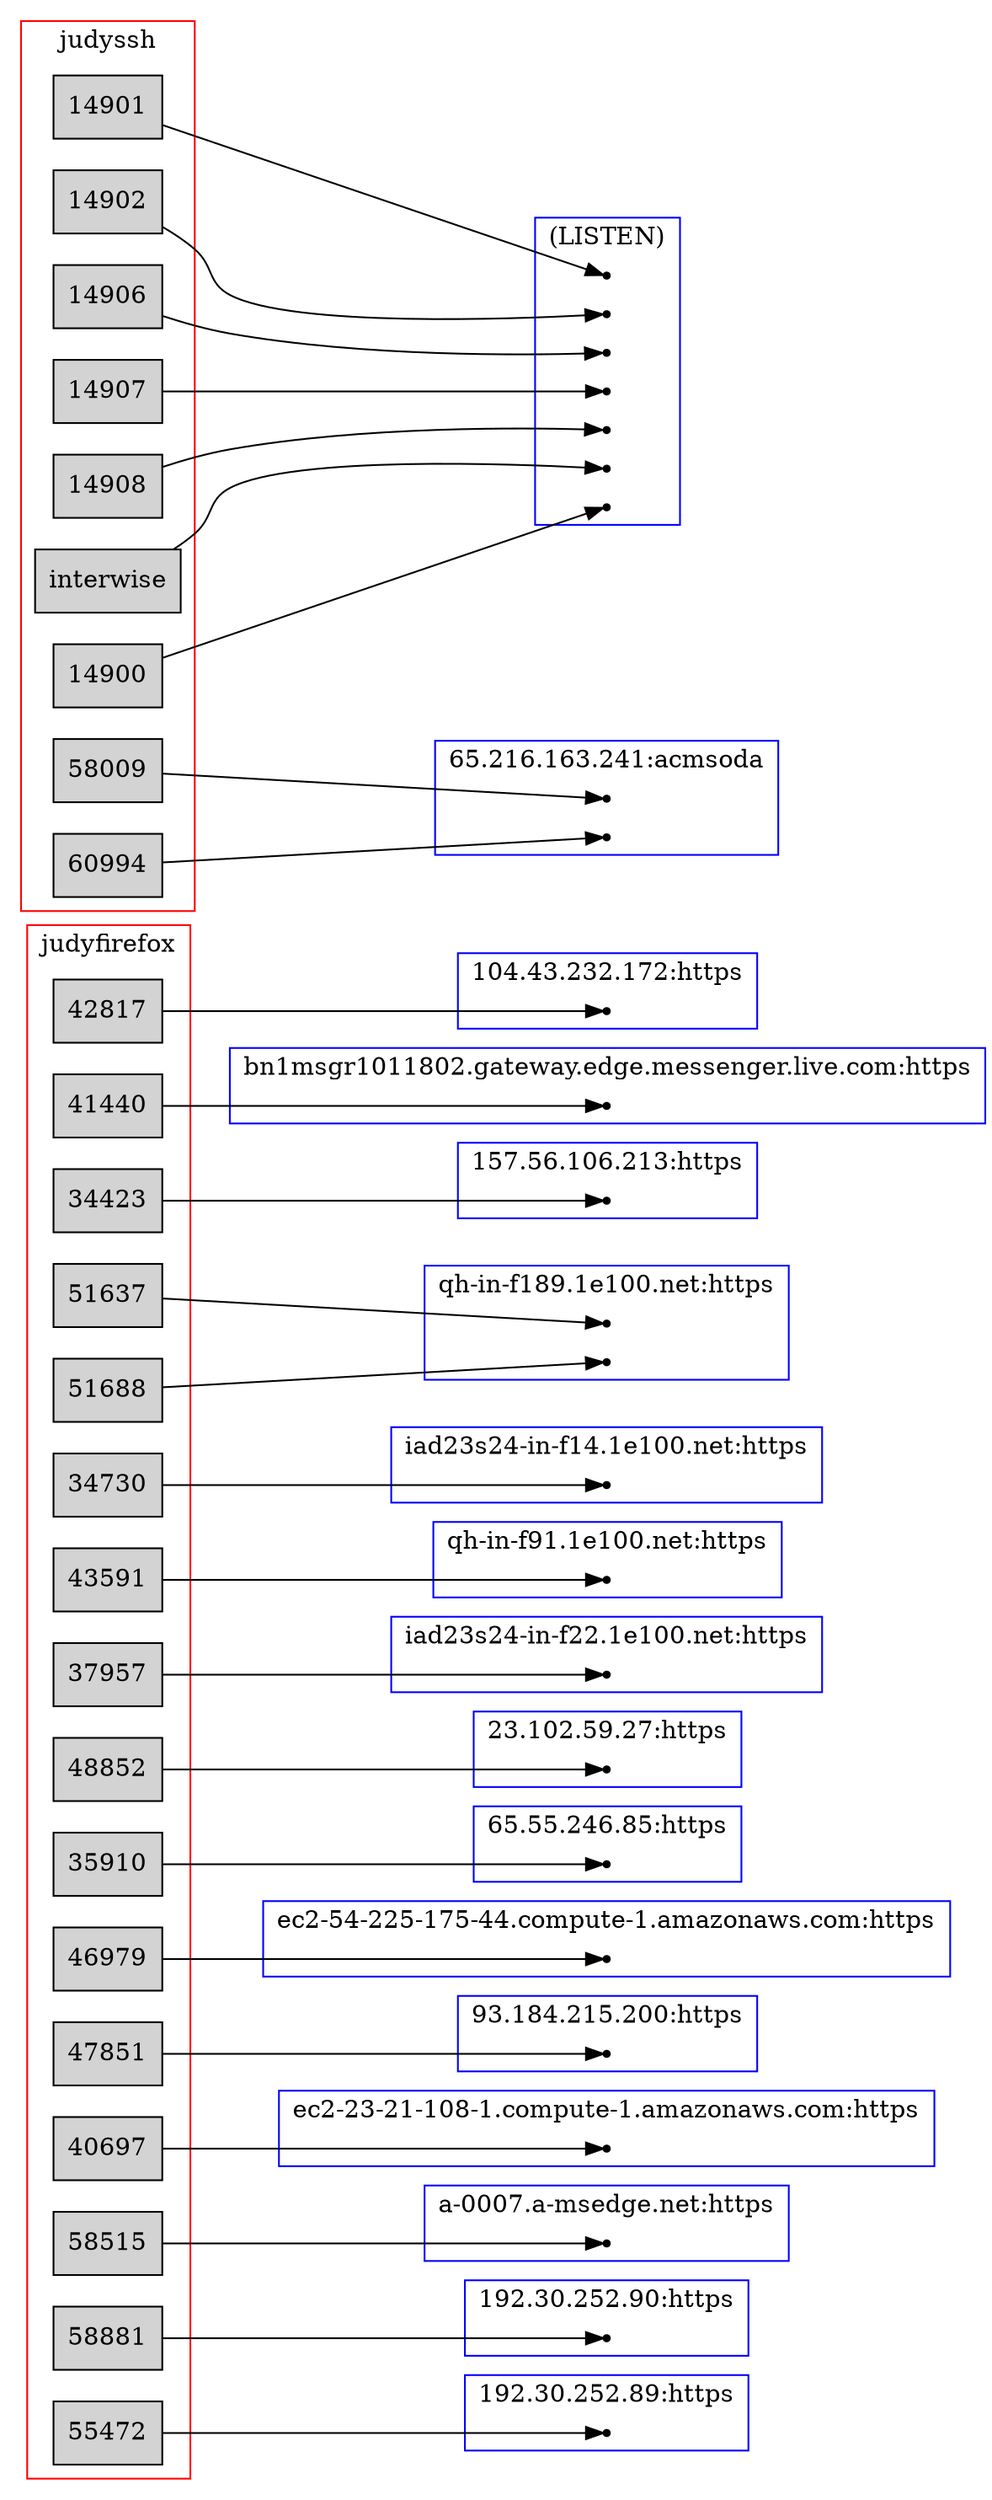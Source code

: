 digraph G {
  subgraph cluster0 {
    color="red";
    label="judyfirefox";
    node[style="filled",shape="box"];
    0[label="42817"];
    1[label="41440"];
    2[label="34423"];
    3[label="51637"];
    4[label="34730"];
    5[label="43591"];
    6[label="37957"];
    7[label="48852"];
    8[label="35910"];
    9[label="46979"];
    10[label="47851"];
    11[label="51688"];
    12[label="40697"];
    13[label="58515"];
    14[label="58881"];
    15[label="55472"];
  }
  subgraph cluster1 {
    color="red";
    label="judyssh";
    node[style="filled",shape="box"];
    16[label="14901"];
    17[label="14902"];
    18[label="14906"];
    19[label="14907"];
    20[label="14908"];
    21[label="interwise"];
    22[label="14900"];
    23[label="58009"];
    24[label="60994"];
  }
  subgraph cluster2 {
    color="blue";
    label="104.43.232.172:https";
    node[style="filled",shape="point"];
    25[label="104.43.232.172:https"];
  }
  subgraph cluster3 {
    color="blue";
    label="bn1msgr1011802.gateway.edge.messenger.live.com:https";
    node[style="filled",shape="point"];
    26[label="bn1msgr1011802.gateway.edge.messenger.live.com:https"];
  }
  subgraph cluster4 {
    color="blue";
    label="157.56.106.213:https";
    node[style="filled",shape="point"];
    27[label="157.56.106.213:https"];
  }
  subgraph cluster5 {
    color="blue";
    label="qh-in-f189.1e100.net:https";
    node[style="filled",shape="point"];
    28[label="qh-in-f189.1e100.net:https"];
    29[label="qh-in-f189.1e100.net:https"];
  }
  subgraph cluster6 {
    color="blue";
    label="iad23s24-in-f14.1e100.net:https";
    node[style="filled",shape="point"];
    30[label="iad23s24-in-f14.1e100.net:https"];
  }
  subgraph cluster7 {
    color="blue";
    label="qh-in-f91.1e100.net:https";
    node[style="filled",shape="point"];
    31[label="qh-in-f91.1e100.net:https"];
  }
  subgraph cluster8 {
    color="blue";
    label="iad23s24-in-f22.1e100.net:https";
    node[style="filled",shape="point"];
    32[label="iad23s24-in-f22.1e100.net:https"];
  }
  subgraph cluster9 {
    color="blue";
    label="23.102.59.27:https";
    node[style="filled",shape="point"];
    33[label="23.102.59.27:https"];
  }
  subgraph cluster10 {
    color="blue";
    label="65.55.246.85:https";
    node[style="filled",shape="point"];
    34[label="65.55.246.85:https"];
  }
  subgraph cluster11 {
    color="blue";
    label="ec2-54-225-175-44.compute-1.amazonaws.com:https";
    node[style="filled",shape="point"];
    35[label="ec2-54-225-175-44.compute-1.amazonaws.com:https"];
  }
  subgraph cluster12 {
    color="blue";
    label="93.184.215.200:https";
    node[style="filled",shape="point"];
    36[label="93.184.215.200:https"];
  }
  subgraph cluster13 {
    color="blue";
    label="ec2-23-21-108-1.compute-1.amazonaws.com:https";
    node[style="filled",shape="point"];
    37[label="ec2-23-21-108-1.compute-1.amazonaws.com:https"];
  }
  subgraph cluster14 {
    color="blue";
    label="a-0007.a-msedge.net:https";
    node[style="filled",shape="point"];
    38[label="a-0007.a-msedge.net:https"];
  }
  subgraph cluster15 {
    color="blue";
    label="192.30.252.90:https";
    node[style="filled",shape="point"];
    39[label="192.30.252.90:https"];
  }
  subgraph cluster16 {
    color="blue";
    label="192.30.252.89:https";
    node[style="filled",shape="point"];
    40[label="192.30.252.89:https"];
  }
  subgraph cluster17 {
    color="blue";
    label="(LISTEN)";
    node[style="filled",shape="point"];
    41[label="(LISTEN)"];
    42[label="(LISTEN)"];
    43[label="(LISTEN)"];
    44[label="(LISTEN)"];
    45[label="(LISTEN)"];
    46[label="(LISTEN)"];
    47[label="(LISTEN)"];
  }
  subgraph cluster18 {
    color="blue";
    label="65.216.163.241:acmsoda";
    node[style="filled",shape="point"];
    48[label="65.216.163.241:acmsoda"];
    49[label="65.216.163.241:acmsoda"];
  }
  subgraph cluster19 {
    color="green";
    label="localhost.localdomain";
  }
  rankdir="LR";
  0;
  25;
  1;
  26;
  2;
  27;
  3;
  28;
  4;
  30;
  5;
  31;
  6;
  32;
  7;
  33;
  8;
  34;
  9;
  35;
  10;
  36;
  11;
  29;
  12;
  37;
  13;
  38;
  14;
  39;
  15;
  40;
  16;
  41;
  17;
  42;
  18;
  43;
  19;
  44;
  20;
  45;
  21;
  46;
  22;
  47;
  23;
  48;
  24;
  49;
  0 -> 25;
  1 -> 26;
  2 -> 27;
  3 -> 28;
  4 -> 30;
  5 -> 31;
  6 -> 32;
  7 -> 33;
  8 -> 34;
  9 -> 35;
  10 -> 36;
  11 -> 29;
  12 -> 37;
  13 -> 38;
  14 -> 39;
  15 -> 40;
  16 -> 41;
  17 -> 42;
  18 -> 43;
  19 -> 44;
  20 -> 45;
  21 -> 46;
  22 -> 47;
  23 -> 48;
  24 -> 49;
}
